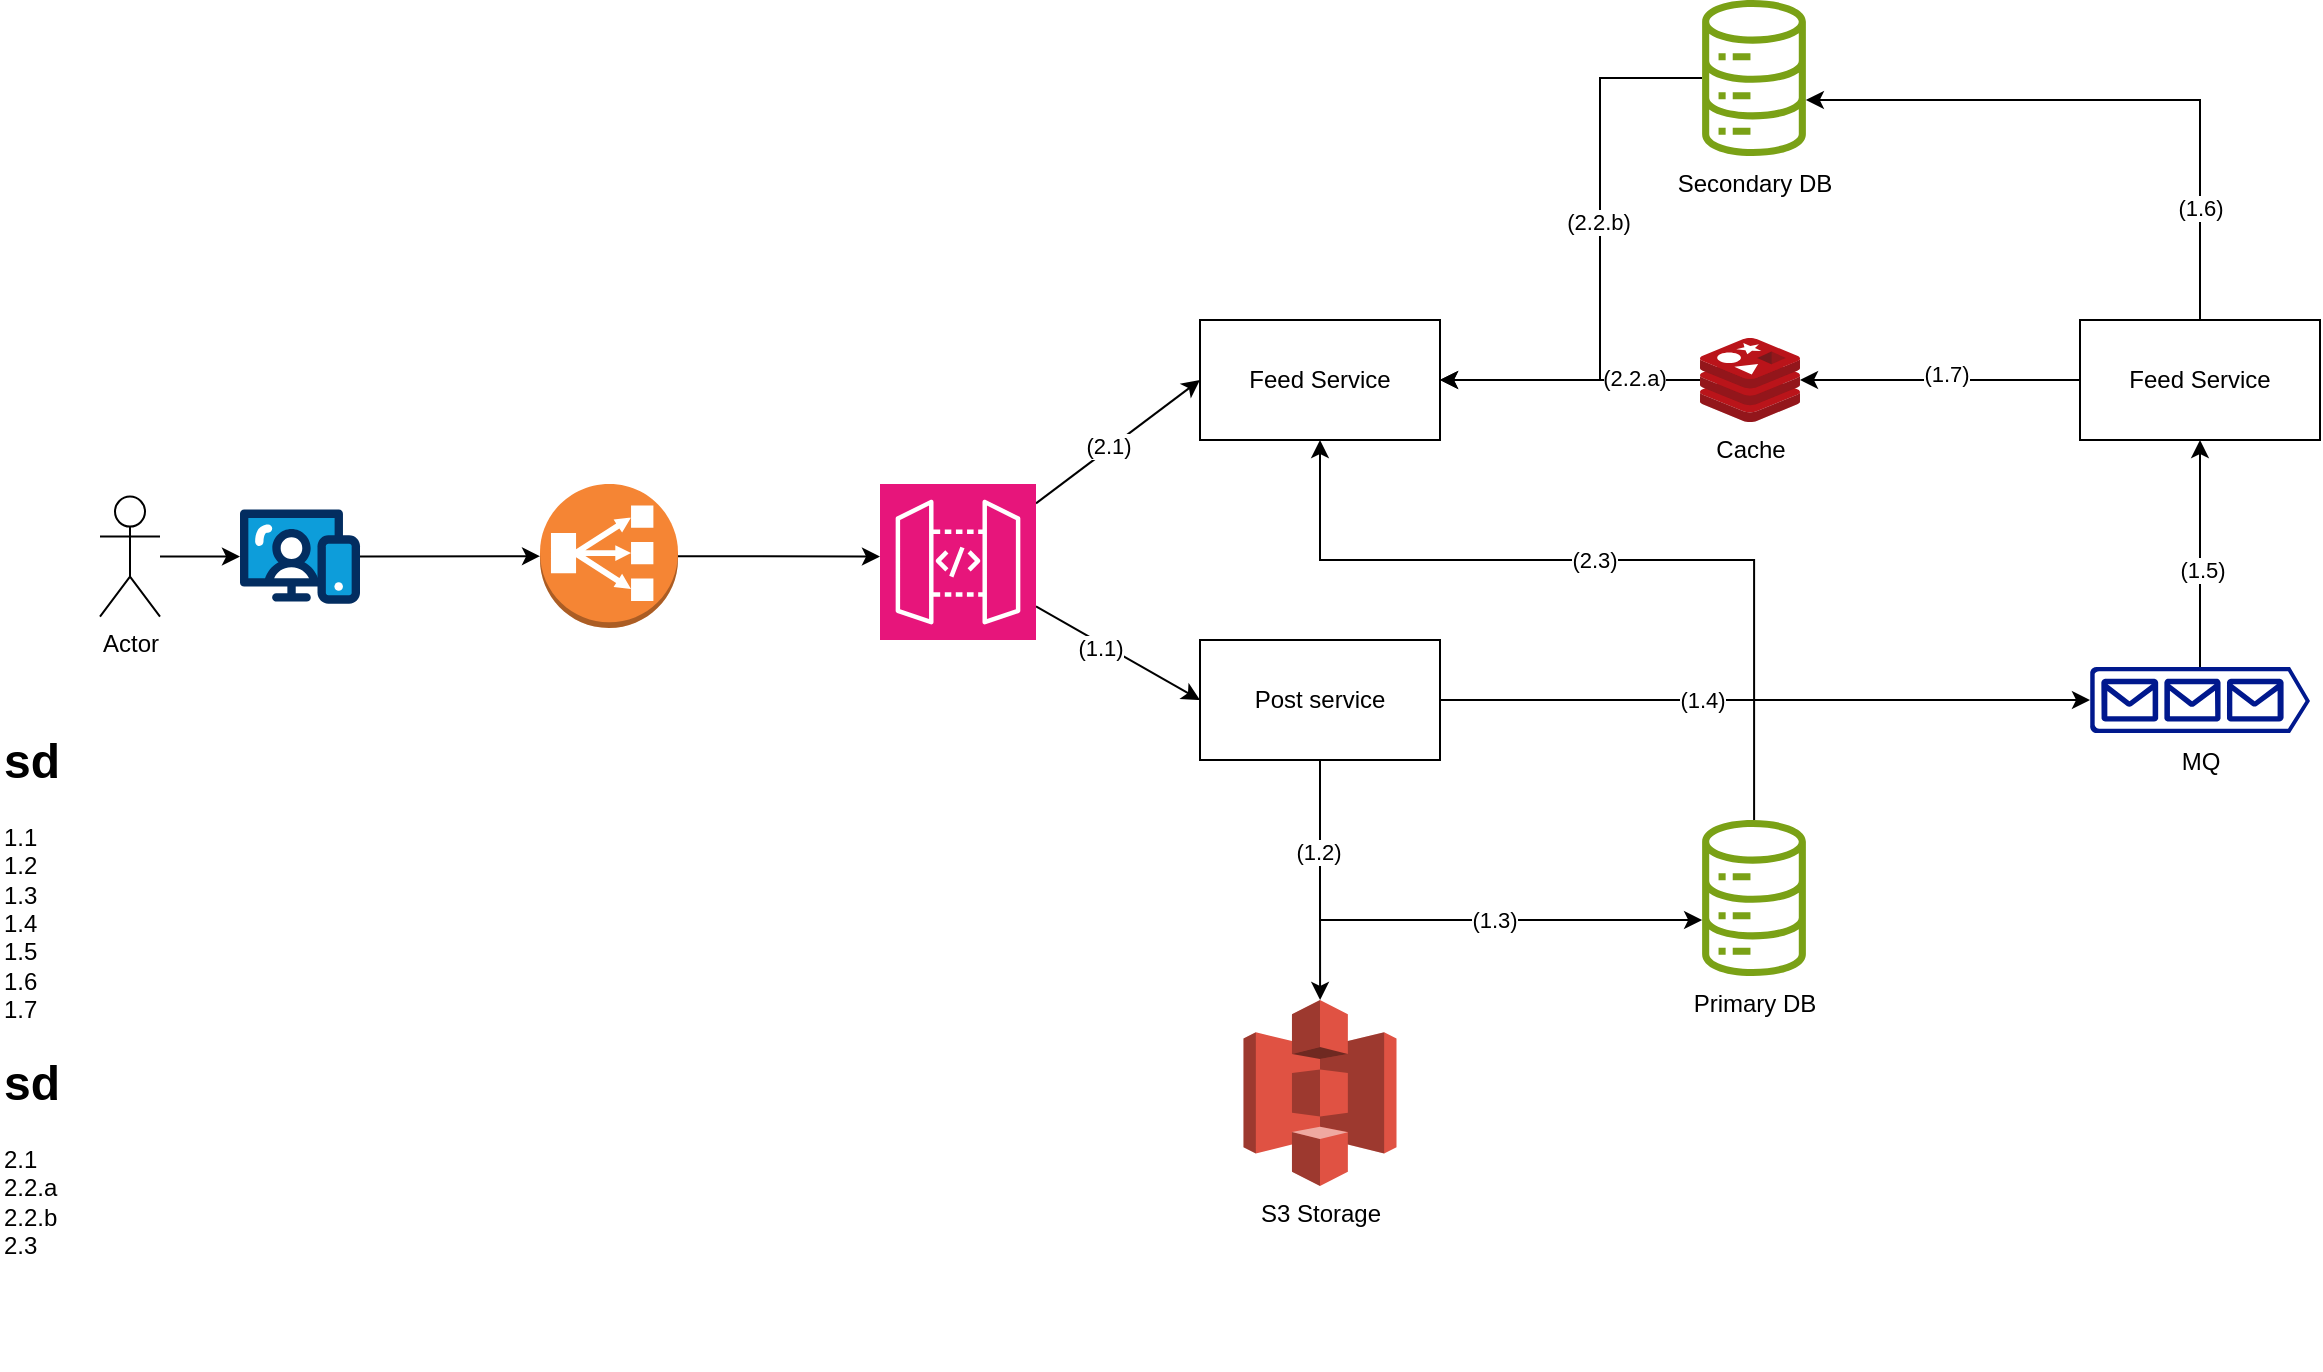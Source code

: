 <mxfile version="27.2.0">
  <diagram name="Post" id="z0FRHbpZ9qA-TDFokpTf">
    <mxGraphModel dx="2478" dy="1293" grid="1" gridSize="10" guides="1" tooltips="1" connect="1" arrows="1" fold="1" page="0" pageScale="1" pageWidth="850" pageHeight="1100" math="0" shadow="0">
      <root>
        <mxCell id="0" />
        <mxCell id="1" parent="0" />
        <mxCell id="_C09MiExDivItef1tRXM-37" style="edgeStyle=orthogonalEdgeStyle;rounded=0;orthogonalLoop=1;jettySize=auto;html=1;" edge="1" parent="1" source="_C09MiExDivItef1tRXM-4" target="_C09MiExDivItef1tRXM-5">
          <mxGeometry relative="1" as="geometry" />
        </mxCell>
        <mxCell id="_C09MiExDivItef1tRXM-38" style="edgeStyle=orthogonalEdgeStyle;rounded=0;orthogonalLoop=1;jettySize=auto;html=1;" edge="1" parent="1" source="_C09MiExDivItef1tRXM-4" target="_C09MiExDivItef1tRXM-39">
          <mxGeometry relative="1" as="geometry">
            <mxPoint x="350" y="400.048" as="targetPoint" />
            <Array as="points">
              <mxPoint x="140" y="420" />
            </Array>
          </mxGeometry>
        </mxCell>
        <mxCell id="_C09MiExDivItef1tRXM-48" value="(1.2)" style="edgeLabel;html=1;align=center;verticalAlign=middle;resizable=0;points=[];" vertex="1" connectable="0" parent="_C09MiExDivItef1tRXM-38">
          <mxGeometry x="-0.664" y="-1" relative="1" as="geometry">
            <mxPoint as="offset" />
          </mxGeometry>
        </mxCell>
        <mxCell id="_C09MiExDivItef1tRXM-49" value="(1.3)" style="edgeLabel;html=1;align=center;verticalAlign=middle;resizable=0;points=[];" vertex="1" connectable="0" parent="_C09MiExDivItef1tRXM-38">
          <mxGeometry x="0.231" y="-3" relative="1" as="geometry">
            <mxPoint y="-3" as="offset" />
          </mxGeometry>
        </mxCell>
        <mxCell id="_C09MiExDivItef1tRXM-4" value="Post service" style="rounded=0;whiteSpace=wrap;html=1;" vertex="1" parent="1">
          <mxGeometry x="80" y="280" width="120" height="60" as="geometry" />
        </mxCell>
        <mxCell id="_C09MiExDivItef1tRXM-5" value="S3 Storage" style="outlineConnect=0;dashed=0;verticalLabelPosition=bottom;verticalAlign=top;align=center;html=1;shape=mxgraph.aws3.s3;fillColor=#E05243;gradientColor=none;" vertex="1" parent="1">
          <mxGeometry x="101.75" y="460" width="76.5" height="93" as="geometry" />
        </mxCell>
        <mxCell id="_C09MiExDivItef1tRXM-6" value="Actor" style="shape=umlActor;verticalLabelPosition=bottom;verticalAlign=top;html=1;outlineConnect=0;" vertex="1" parent="1">
          <mxGeometry x="-470" y="208.3" width="30" height="60" as="geometry" />
        </mxCell>
        <mxCell id="_C09MiExDivItef1tRXM-8" value="" style="verticalLabelPosition=bottom;aspect=fixed;html=1;shape=mxgraph.salesforce.web;" vertex="1" parent="1">
          <mxGeometry x="-400" y="214.6" width="60" height="47.4" as="geometry" />
        </mxCell>
        <mxCell id="_C09MiExDivItef1tRXM-10" value="" style="endArrow=classic;html=1;rounded=0;" edge="1" parent="1" source="_C09MiExDivItef1tRXM-6" target="_C09MiExDivItef1tRXM-8">
          <mxGeometry width="50" height="50" relative="1" as="geometry">
            <mxPoint x="-150" y="330" as="sourcePoint" />
            <mxPoint x="-100" y="280" as="targetPoint" />
          </mxGeometry>
        </mxCell>
        <mxCell id="_C09MiExDivItef1tRXM-12" value="" style="endArrow=classic;html=1;rounded=0;" edge="1" parent="1" source="_C09MiExDivItef1tRXM-8" target="_C09MiExDivItef1tRXM-44">
          <mxGeometry width="50" height="50" relative="1" as="geometry">
            <mxPoint x="-450" y="230" as="sourcePoint" />
            <mxPoint x="-200" y="238.3" as="targetPoint" />
          </mxGeometry>
        </mxCell>
        <mxCell id="_C09MiExDivItef1tRXM-13" value="" style="endArrow=classic;html=1;rounded=0;" edge="1" parent="1" source="_C09MiExDivItef1tRXM-44">
          <mxGeometry width="50" height="50" relative="1" as="geometry">
            <mxPoint x="-122" y="238.3" as="sourcePoint" />
            <mxPoint x="-80" y="238.3" as="targetPoint" />
          </mxGeometry>
        </mxCell>
        <mxCell id="_C09MiExDivItef1tRXM-15" value="" style="endArrow=classic;html=1;rounded=0;entryX=0;entryY=0.5;entryDx=0;entryDy=0;" edge="1" parent="1" source="_C09MiExDivItef1tRXM-45" target="_C09MiExDivItef1tRXM-4">
          <mxGeometry width="50" height="50" relative="1" as="geometry">
            <mxPoint x="-11" y="258.01" as="sourcePoint" />
            <mxPoint x="-140" y="240" as="targetPoint" />
          </mxGeometry>
        </mxCell>
        <mxCell id="_C09MiExDivItef1tRXM-47" value="(1.1)" style="edgeLabel;html=1;align=center;verticalAlign=middle;resizable=0;points=[];" vertex="1" connectable="0" parent="_C09MiExDivItef1tRXM-15">
          <mxGeometry x="-0.204" y="-2" relative="1" as="geometry">
            <mxPoint as="offset" />
          </mxGeometry>
        </mxCell>
        <mxCell id="_C09MiExDivItef1tRXM-29" style="edgeStyle=orthogonalEdgeStyle;rounded=0;orthogonalLoop=1;jettySize=auto;html=1;" edge="1" parent="1" source="_C09MiExDivItef1tRXM-22" target="_C09MiExDivItef1tRXM-24">
          <mxGeometry relative="1" as="geometry" />
        </mxCell>
        <mxCell id="_C09MiExDivItef1tRXM-51" value="(1.5)" style="edgeLabel;html=1;align=center;verticalAlign=middle;resizable=0;points=[];" vertex="1" connectable="0" parent="_C09MiExDivItef1tRXM-29">
          <mxGeometry x="-0.139" y="-1" relative="1" as="geometry">
            <mxPoint as="offset" />
          </mxGeometry>
        </mxCell>
        <mxCell id="_C09MiExDivItef1tRXM-22" value="MQ" style="sketch=0;aspect=fixed;pointerEvents=1;shadow=0;dashed=0;html=1;strokeColor=none;labelPosition=center;verticalLabelPosition=bottom;verticalAlign=top;align=center;fillColor=#00188D;shape=mxgraph.azure.queue_generic" vertex="1" parent="1">
          <mxGeometry x="525" y="293.5" width="110" height="33" as="geometry" />
        </mxCell>
        <mxCell id="_C09MiExDivItef1tRXM-34" style="edgeStyle=orthogonalEdgeStyle;rounded=0;orthogonalLoop=1;jettySize=auto;html=1;" edge="1" parent="1" source="_C09MiExDivItef1tRXM-24" target="_C09MiExDivItef1tRXM-33">
          <mxGeometry relative="1" as="geometry" />
        </mxCell>
        <mxCell id="_C09MiExDivItef1tRXM-53" value="(1.7)" style="edgeLabel;html=1;align=center;verticalAlign=middle;resizable=0;points=[];" vertex="1" connectable="0" parent="_C09MiExDivItef1tRXM-34">
          <mxGeometry x="-0.035" y="-3" relative="1" as="geometry">
            <mxPoint as="offset" />
          </mxGeometry>
        </mxCell>
        <mxCell id="_C09MiExDivItef1tRXM-43" style="edgeStyle=orthogonalEdgeStyle;rounded=0;orthogonalLoop=1;jettySize=auto;html=1;" edge="1" parent="1" source="_C09MiExDivItef1tRXM-24" target="_C09MiExDivItef1tRXM-42">
          <mxGeometry relative="1" as="geometry">
            <Array as="points">
              <mxPoint x="580" y="10" />
            </Array>
          </mxGeometry>
        </mxCell>
        <mxCell id="_C09MiExDivItef1tRXM-52" value="(1.6)" style="edgeLabel;html=1;align=center;verticalAlign=middle;resizable=0;points=[];" vertex="1" connectable="0" parent="_C09MiExDivItef1tRXM-43">
          <mxGeometry x="-0.633" relative="1" as="geometry">
            <mxPoint as="offset" />
          </mxGeometry>
        </mxCell>
        <mxCell id="_C09MiExDivItef1tRXM-24" value="Feed Service" style="rounded=0;whiteSpace=wrap;html=1;" vertex="1" parent="1">
          <mxGeometry x="520" y="120.0" width="120" height="60" as="geometry" />
        </mxCell>
        <mxCell id="_C09MiExDivItef1tRXM-35" style="edgeStyle=orthogonalEdgeStyle;rounded=0;orthogonalLoop=1;jettySize=auto;html=1;" edge="1" parent="1" source="_C09MiExDivItef1tRXM-33" target="_C09MiExDivItef1tRXM-25">
          <mxGeometry relative="1" as="geometry" />
        </mxCell>
        <mxCell id="_C09MiExDivItef1tRXM-58" value="(2.2.a)" style="edgeLabel;html=1;align=center;verticalAlign=middle;resizable=0;points=[];" vertex="1" connectable="0" parent="_C09MiExDivItef1tRXM-35">
          <mxGeometry x="-0.492" y="-1" relative="1" as="geometry">
            <mxPoint as="offset" />
          </mxGeometry>
        </mxCell>
        <mxCell id="_C09MiExDivItef1tRXM-46" style="edgeStyle=orthogonalEdgeStyle;rounded=0;orthogonalLoop=1;jettySize=auto;html=1;" edge="1" parent="1" source="_C09MiExDivItef1tRXM-39" target="_C09MiExDivItef1tRXM-25">
          <mxGeometry relative="1" as="geometry">
            <Array as="points">
              <mxPoint x="357" y="240" />
              <mxPoint x="140" y="240" />
            </Array>
          </mxGeometry>
        </mxCell>
        <mxCell id="_C09MiExDivItef1tRXM-60" value="(2.3)" style="edgeLabel;html=1;align=center;verticalAlign=middle;resizable=0;points=[];" vertex="1" connectable="0" parent="_C09MiExDivItef1tRXM-46">
          <mxGeometry x="0.034" relative="1" as="geometry">
            <mxPoint as="offset" />
          </mxGeometry>
        </mxCell>
        <mxCell id="_C09MiExDivItef1tRXM-25" value="Feed Service" style="rounded=0;whiteSpace=wrap;html=1;" vertex="1" parent="1">
          <mxGeometry x="80" y="120.0" width="120" height="60" as="geometry" />
        </mxCell>
        <mxCell id="_C09MiExDivItef1tRXM-28" value="" style="endArrow=classic;html=1;rounded=0;entryX=0;entryY=0.5;entryDx=0;entryDy=0;" edge="1" parent="1" source="_C09MiExDivItef1tRXM-45" target="_C09MiExDivItef1tRXM-25">
          <mxGeometry width="50" height="50" relative="1" as="geometry">
            <mxPoint x="-11" y="214.026" as="sourcePoint" />
            <mxPoint x="-140" y="240" as="targetPoint" />
          </mxGeometry>
        </mxCell>
        <mxCell id="_C09MiExDivItef1tRXM-57" value="(2.1)" style="edgeLabel;html=1;align=center;verticalAlign=middle;resizable=0;points=[];" vertex="1" connectable="0" parent="_C09MiExDivItef1tRXM-28">
          <mxGeometry x="-0.108" y="1" relative="1" as="geometry">
            <mxPoint as="offset" />
          </mxGeometry>
        </mxCell>
        <mxCell id="_C09MiExDivItef1tRXM-33" value="Cache" style="image;sketch=0;aspect=fixed;html=1;points=[];align=center;fontSize=12;image=img/lib/mscae/Cache_Redis_Product.svg;" vertex="1" parent="1">
          <mxGeometry x="330" y="129" width="50" height="42" as="geometry" />
        </mxCell>
        <mxCell id="_C09MiExDivItef1tRXM-36" style="edgeStyle=orthogonalEdgeStyle;rounded=0;orthogonalLoop=1;jettySize=auto;html=1;entryX=0;entryY=0.5;entryDx=0;entryDy=0;entryPerimeter=0;" edge="1" parent="1" source="_C09MiExDivItef1tRXM-4" target="_C09MiExDivItef1tRXM-22">
          <mxGeometry relative="1" as="geometry" />
        </mxCell>
        <mxCell id="_C09MiExDivItef1tRXM-50" value="(1.4)" style="edgeLabel;html=1;align=center;verticalAlign=middle;resizable=0;points=[];" vertex="1" connectable="0" parent="_C09MiExDivItef1tRXM-36">
          <mxGeometry x="-0.185" y="3" relative="1" as="geometry">
            <mxPoint x="-2" y="3" as="offset" />
          </mxGeometry>
        </mxCell>
        <mxCell id="_C09MiExDivItef1tRXM-39" value="&lt;span style=&quot;color: rgb(0, 0, 0); text-wrap-mode: wrap;&quot;&gt;Primary DB&lt;/span&gt;" style="sketch=0;outlineConnect=0;fontColor=#232F3E;gradientColor=none;fillColor=#7AA116;strokeColor=none;dashed=0;verticalLabelPosition=bottom;verticalAlign=top;align=center;html=1;fontSize=12;fontStyle=0;aspect=fixed;pointerEvents=1;shape=mxgraph.aws4.iot_analytics_data_store;" vertex="1" parent="1">
          <mxGeometry x="330" y="370" width="54" height="78" as="geometry" />
        </mxCell>
        <mxCell id="_C09MiExDivItef1tRXM-41" style="edgeStyle=orthogonalEdgeStyle;rounded=0;orthogonalLoop=1;jettySize=auto;html=1;" edge="1" parent="1" source="_C09MiExDivItef1tRXM-42" target="_C09MiExDivItef1tRXM-25">
          <mxGeometry relative="1" as="geometry">
            <mxPoint x="370.02" y="-10" as="targetPoint" />
            <Array as="points">
              <mxPoint x="280" y="-1" />
              <mxPoint x="280" y="150" />
            </Array>
          </mxGeometry>
        </mxCell>
        <mxCell id="_C09MiExDivItef1tRXM-59" value="(2.2.b)" style="edgeLabel;html=1;align=center;verticalAlign=middle;resizable=0;points=[];" vertex="1" connectable="0" parent="_C09MiExDivItef1tRXM-41">
          <mxGeometry x="-0.131" y="-1" relative="1" as="geometry">
            <mxPoint as="offset" />
          </mxGeometry>
        </mxCell>
        <mxCell id="_C09MiExDivItef1tRXM-42" value="&lt;span style=&quot;color: rgb(0, 0, 0); text-wrap-mode: wrap;&quot;&gt;Secondary DB&lt;/span&gt;" style="sketch=0;outlineConnect=0;fontColor=#232F3E;gradientColor=none;fillColor=#7AA116;strokeColor=none;dashed=0;verticalLabelPosition=bottom;verticalAlign=top;align=center;html=1;fontSize=12;fontStyle=0;aspect=fixed;pointerEvents=1;shape=mxgraph.aws4.iot_analytics_data_store;" vertex="1" parent="1">
          <mxGeometry x="330" y="-40" width="54" height="78" as="geometry" />
        </mxCell>
        <mxCell id="_C09MiExDivItef1tRXM-44" value="" style="outlineConnect=0;dashed=0;verticalLabelPosition=bottom;verticalAlign=top;align=center;html=1;shape=mxgraph.aws3.classic_load_balancer;fillColor=#F58534;gradientColor=none;" vertex="1" parent="1">
          <mxGeometry x="-250" y="202" width="69" height="72" as="geometry" />
        </mxCell>
        <mxCell id="_C09MiExDivItef1tRXM-45" value="" style="sketch=0;points=[[0,0,0],[0.25,0,0],[0.5,0,0],[0.75,0,0],[1,0,0],[0,1,0],[0.25,1,0],[0.5,1,0],[0.75,1,0],[1,1,0],[0,0.25,0],[0,0.5,0],[0,0.75,0],[1,0.25,0],[1,0.5,0],[1,0.75,0]];outlineConnect=0;fontColor=#232F3E;fillColor=#E7157B;strokeColor=#ffffff;dashed=0;verticalLabelPosition=bottom;verticalAlign=top;align=center;html=1;fontSize=12;fontStyle=0;aspect=fixed;shape=mxgraph.aws4.resourceIcon;resIcon=mxgraph.aws4.api_gateway;" vertex="1" parent="1">
          <mxGeometry x="-80" y="202" width="78" height="78" as="geometry" />
        </mxCell>
        <mxCell id="_C09MiExDivItef1tRXM-61" value="&lt;h1 style=&quot;margin-top: 0px;&quot;&gt;sd&lt;/h1&gt;&lt;div&gt;1.1&amp;nbsp;&lt;/div&gt;&lt;div&gt;1.2&amp;nbsp;&lt;/div&gt;&lt;div&gt;1.3&lt;/div&gt;&lt;div&gt;1.4&amp;nbsp;&lt;/div&gt;&lt;div&gt;1.5&amp;nbsp;&lt;/div&gt;&lt;div&gt;1.6&amp;nbsp;&lt;/div&gt;&lt;div&gt;1.7&lt;/div&gt;" style="text;html=1;whiteSpace=wrap;overflow=hidden;rounded=0;" vertex="1" parent="1">
          <mxGeometry x="-520" y="320" width="180" height="161" as="geometry" />
        </mxCell>
        <mxCell id="_C09MiExDivItef1tRXM-62" value="&lt;h1 style=&quot;margin-top: 0px;&quot;&gt;sd&lt;/h1&gt;&lt;div&gt;2.1&lt;/div&gt;&lt;div&gt;2.2.a&lt;/div&gt;&lt;div&gt;2.2.b&lt;/div&gt;&lt;div&gt;2.3&lt;/div&gt;" style="text;html=1;whiteSpace=wrap;overflow=hidden;rounded=0;" vertex="1" parent="1">
          <mxGeometry x="-520" y="481" width="180" height="161" as="geometry" />
        </mxCell>
      </root>
    </mxGraphModel>
  </diagram>
</mxfile>
